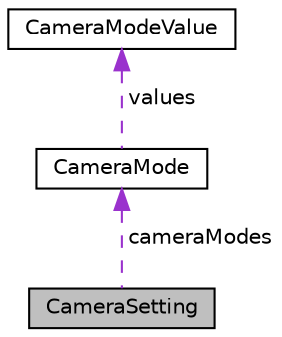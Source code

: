 digraph "CameraSetting"
{
 // LATEX_PDF_SIZE
  edge [fontname="Helvetica",fontsize="10",labelfontname="Helvetica",labelfontsize="10"];
  node [fontname="Helvetica",fontsize="10",shape=record];
  Node1 [label="CameraSetting",height=0.2,width=0.4,color="black", fillcolor="grey75", style="filled", fontcolor="black",tooltip=" "];
  Node2 -> Node1 [dir="back",color="darkorchid3",fontsize="10",style="dashed",label=" cameraModes" ,fontname="Helvetica"];
  Node2 [label="CameraMode",height=0.2,width=0.4,color="black", fillcolor="white", style="filled",URL="$d6/d89/structCameraMode.html",tooltip=" "];
  Node3 -> Node2 [dir="back",color="darkorchid3",fontsize="10",style="dashed",label=" values" ,fontname="Helvetica"];
  Node3 [label="CameraModeValue",height=0.2,width=0.4,color="black", fillcolor="white", style="filled",URL="$d7/d05/structCameraModeValue.html",tooltip=" "];
}
